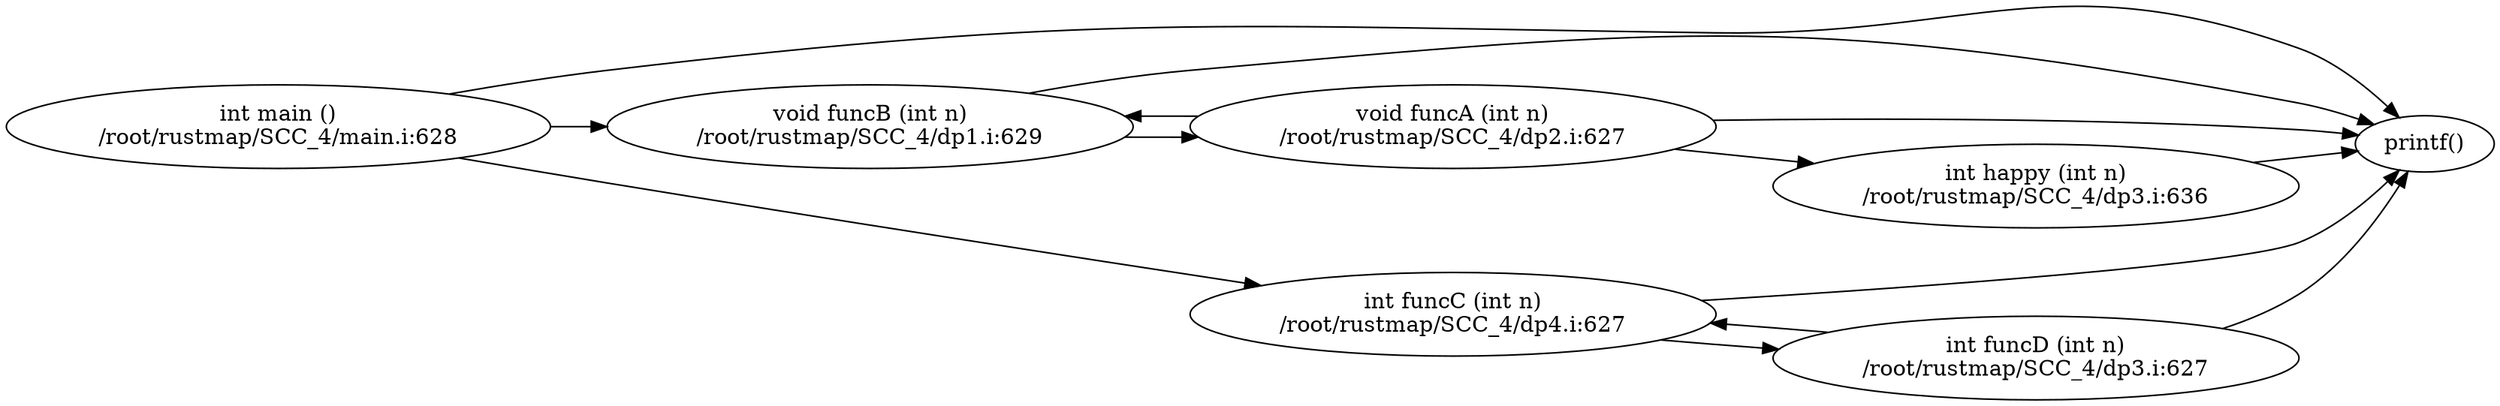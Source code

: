 digraph G {
rankdir="LR";
    main [label="int main ()
/root/rustmap/SCC_4/main.i:628"]
    main -> printf
    main -> funcB
    main -> funcC
    printf [label="printf()"]
    funcB [label="void funcB (int n)
/root/rustmap/SCC_4/dp1.i:629"]
    funcB -> printf
    funcB -> funcA
    funcA [label="void funcA (int n)
/root/rustmap/SCC_4/dp2.i:627"]
    funcA -> printf
    funcA -> happy
    funcA -> funcB
    happy [label="int happy (int n)
/root/rustmap/SCC_4/dp3.i:636"]
    happy -> printf
    funcC [label="int funcC (int n)
/root/rustmap/SCC_4/dp4.i:627"]
    funcC -> printf
    funcC -> funcD
    funcD [label="int funcD (int n)
/root/rustmap/SCC_4/dp3.i:627"]
    funcD -> printf
    funcD -> funcC
}
